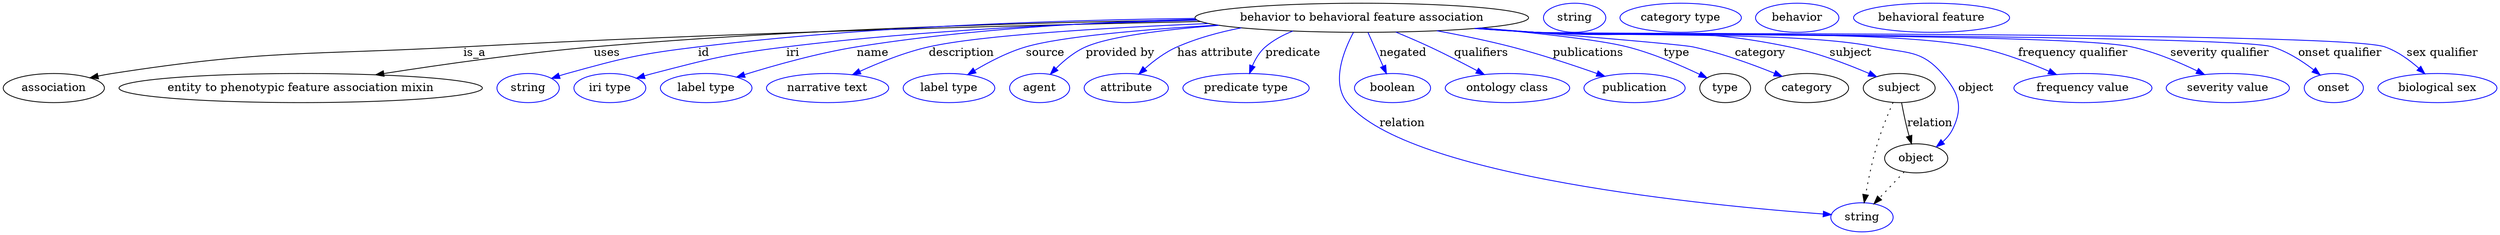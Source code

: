 digraph {
	graph [bb="0,0,3078.8,283"];
	node [label="\N"];
	"behavior to behavioral feature association"	[height=0.5,
		label="behavior to behavioral feature association",
		pos="1678.4,265",
		width=5.7231];
	association	[height=0.5,
		pos="62.394,178",
		width=1.7332];
	"behavior to behavioral feature association" -> association	[label=is_a,
		lp="582.39,221.5",
		pos="e,107.12,190.7 1479,260.38 1256.8,255.72 886.66,246.11 568.39,229 375.23,218.62 325.55,225.65 134.39,196 128.7,195.12 122.8,194.02 \
116.92,192.82"];
	"entity to phenotypic feature association mixin"	[height=0.5,
		pos="367.39,178",
		width=6.2286];
	"behavior to behavioral feature association" -> "entity to phenotypic feature association mixin"	[label=uses,
		lp="745.89,221.5",
		pos="e,460.11,194.42 1474.4,262.39 1282,259.47 985.62,251.36 729.39,229 641.56,221.33 542.42,207.26 470.12,195.99"];
	id	[color=blue,
		height=0.5,
		label=string,
		pos="648.39,178",
		width=1.0652];
	"behavior to behavioral feature association" -> id	[color=blue,
		label=id,
		lp="865.39,221.5",
		pos="e,677.38,190 1472.5,264.21 1306.2,262.23 1066.5,254.47 858.39,229 785.46,220.07 767.2,215.65 696.39,196 693.29,195.14 690.09,194.17 \
686.89,193.16",
		style=solid];
	iri	[color=blue,
		height=0.5,
		label="iri type",
		pos="749.39,178",
		width=1.2277];
	"behavior to behavioral feature association" -> iri	[color=blue,
		label=iri,
		lp="975.39,221.5",
		pos="e,782.3,190.19 1475.1,261.98 1332.5,258.61 1137.7,250.11 967.39,229 893.18,219.8 874.78,214.78 802.39,196 799.02,195.12 795.54,194.16 \
792.06,193.14",
		style=solid];
	name	[color=blue,
		height=0.5,
		label="label type",
		pos="868.39,178",
		width=1.5707];
	"behavior to behavioral feature association" -> name	[color=blue,
		label=name,
		lp="1074.4,221.5",
		pos="e,906.01,191.57 1473.1,263.13 1350.9,259.97 1193,251.27 1054.4,229 1006.4,221.28 952.84,206.19 915.59,194.59",
		style=solid];
	description	[color=blue,
		height=0.5,
		label="narrative text",
		pos="1018.4,178",
		width=2.0943];
	"behavior to behavioral feature association" -> description	[color=blue,
		label=description,
		lp="1183.9,221.5",
		pos="e,1049.1,194.46 1488.9,257.88 1362.1,252.59 1207.2,243.46 1143.4,229 1113.9,222.32 1082.3,209.63 1058.3,198.7",
		style=solid];
	source	[color=blue,
		height=0.5,
		label="label type",
		pos="1168.4,178",
		width=1.5707];
	"behavior to behavioral feature association" -> source	[color=blue,
		label=source,
		lp="1287.4,221.5",
		pos="e,1191.5,194.53 1499.9,255.97 1408.3,250.46 1307.1,241.78 1263.4,229 1241.2,222.5 1218.1,210.52 1200.3,199.92",
		style=solid];
	"provided by"	[color=blue,
		height=0.5,
		label=agent,
		pos="1280.4,178",
		width=1.0291];
	"behavior to behavioral feature association" -> "provided by"	[color=blue,
		label="provided by",
		lp="1379.9,221.5",
		pos="e,1293.6,194.99 1501.9,255.63 1434.9,250.42 1367.5,242.11 1337.4,229 1323.5,222.96 1310.7,212.29 1300.7,202.35",
		style=solid];
	"has attribute"	[color=blue,
		height=0.5,
		label=attribute,
		pos="1387.4,178",
		width=1.4443];
	"behavior to behavioral feature association" -> "has attribute"	[color=blue,
		label="has attribute",
		lp="1497.4,221.5",
		pos="e,1402.9,195.2 1529.6,252.55 1502.5,247.3 1475.1,239.77 1450.4,229 1435.8,222.62 1421.7,211.97 1410.5,202.14",
		style=solid];
	predicate	[color=blue,
		height=0.5,
		label="predicate type",
		pos="1535.4,178",
		width=2.1665];
	"behavior to behavioral feature association" -> predicate	[color=blue,
		label=predicate,
		lp="1593.4,221.5",
		pos="e,1539.7,196.07 1593.3,248.59 1581,243.74 1569.2,237.37 1559.4,229 1552.1,222.84 1546.9,213.98 1543.2,205.43",
		style=solid];
	relation	[color=blue,
		height=0.5,
		label=string,
		pos="2295.4,18",
		width=1.0652];
	"behavior to behavioral feature association" -> relation	[color=blue,
		label=relation,
		lp="1728.4,134.5",
		pos="e,2257.6,21.405 1668.1,246.87 1656.1,224.43 1640.3,185.01 1660.4,160 1734.4,67.715 2112.7,32.038 2247.6,22.128",
		style=solid];
	negated	[color=blue,
		height=0.5,
		label=boolean,
		pos="1716.4,178",
		width=1.2999];
	"behavior to behavioral feature association" -> negated	[color=blue,
		label=negated,
		lp="1729.4,221.5",
		pos="e,1708.8,195.89 1686.1,246.8 1691.4,234.85 1698.6,218.72 1704.7,205.18",
		style=solid];
	qualifiers	[color=blue,
		height=0.5,
		label="ontology class",
		pos="1857.4,178",
		width=2.1304];
	"behavior to behavioral feature association" -> qualifiers	[color=blue,
		label=qualifiers,
		lp="1825.9,221.5",
		pos="e,1829,194.77 1720.6,247.28 1734.1,241.72 1749,235.32 1762.4,229 1781.6,219.96 1802.5,209.07 1819.8,199.76",
		style=solid];
	publications	[color=blue,
		height=0.5,
		label=publication,
		pos="2014.4,178",
		width=1.7332];
	"behavior to behavioral feature association" -> publications	[color=blue,
		label=publications,
		lp="1958.4,221.5",
		pos="e,1977.9,192.61 1771.6,248.86 1801.2,243.4 1833.8,236.66 1863.4,229 1899.1,219.76 1938.6,206.57 1968.2,196.06",
		style=solid];
	type	[height=0.5,
		pos="2126.4,178",
		width=0.86659];
	"behavior to behavioral feature association" -> type	[color=blue,
		label=type,
		lp="2067.4,221.5",
		pos="e,2104.1,190.61 1826.1,252.39 1896.5,246.02 1972.6,237.66 2006.4,229 2037.5,221.03 2071.1,206.46 2094.9,195.1",
		style=solid];
	category	[height=0.5,
		pos="2227.4,178",
		width=1.4263];
	"behavior to behavioral feature association" -> category	[color=blue,
		label=category,
		lp="2170.9,221.5",
		pos="e,2196.7,192.58 1825.1,252.34 1937.1,243.29 2074.4,231.83 2087.4,229 2122,221.47 2159.8,207.63 2187.3,196.42",
		style=solid];
	subject	[height=0.5,
		pos="2341.4,178",
		width=1.2277];
	"behavior to behavioral feature association" -> subject	[color=blue,
		label=subject,
		lp="2282.4,221.5",
		pos="e,2313.7,192.05 1822.9,252.14 1846.5,250.34 1870.6,248.56 1893.4,247 2032.4,237.51 2070,257.51 2206.4,229 2240.6,221.85 2277.7,207.59 \
2304.4,196.13",
		style=solid];
	object	[height=0.5,
		pos="2362.4,91",
		width=1.0832];
	"behavior to behavioral feature association" -> object	[color=blue,
		label=object,
		lp="2436.4,178",
		pos="e,2387.3,105.25 1821.2,251.99 1845.3,250.17 1870,248.42 1893.4,247 1986.4,241.33 2221.3,248.68 2312.4,229 2350.8,220.7 2368.7,225.74 \
2394.4,196 2414.8,172.38 2421.1,155.03 2407.4,127 2404.5,121.17 2400.2,116.02 2395.3,111.6",
		style=solid];
	"frequency qualifier"	[color=blue,
		height=0.5,
		label="frequency value",
		pos="2568.4,178",
		width=2.3651];
	"behavior to behavioral feature association" -> "frequency qualifier"	[color=blue,
		label="frequency qualifier",
		lp="2556.4,221.5",
		pos="e,2535.7,194.75 1819.7,251.9 1844.3,250.06 1869.6,248.34 1893.4,247 2013.7,240.25 2317.2,252.52 2435.4,229 2466.8,222.75 2500.6,\
209.97 2526.3,198.89",
		style=solid];
	"severity qualifier"	[color=blue,
		height=0.5,
		label="severity value",
		pos="2747.4,178",
		width=2.1123];
	"behavior to behavioral feature association" -> "severity qualifier"	[color=blue,
		label="severity qualifier",
		lp="2737.4,221.5",
		pos="e,2718.6,194.72 1818.8,251.79 1843.7,249.95 1869.3,248.25 1893.4,247 1975,242.78 2548.5,246.12 2628.4,229 2656.7,222.93 2686.7,210.25 \
2709.6,199.18",
		style=solid];
	"onset qualifier"	[color=blue,
		height=0.5,
		label=onset,
		pos="2877.4,178",
		width=1.011];
	"behavior to behavioral feature association" -> "onset qualifier"	[color=blue,
		label="onset qualifier",
		lp="2884.9,221.5",
		pos="e,2860.7,194.25 1818,251.76 1843.1,249.9 1869,248.21 1893.4,247 1943.8,244.51 2754.2,244.11 2802.4,229 2820.8,223.22 2838.9,211.4 \
2852.7,200.7",
		style=solid];
	"sex qualifier"	[color=blue,
		height=0.5,
		label="biological sex",
		pos="3005.4,178",
		width=2.0401];
	"behavior to behavioral feature association" -> "sex qualifier"	[color=blue,
		label="sex qualifier",
		lp="3011.4,221.5",
		pos="e,2989.8,195.7 1817.7,251.73 1842.9,249.87 1868.9,248.18 1893.4,247 1951.5,244.21 2885.5,248.21 2940.4,229 2956,223.54 2970.8,212.74 \
2982.4,202.56",
		style=solid];
	association_type	[color=blue,
		height=0.5,
		label=string,
		pos="1940.4,265",
		width=1.0652];
	association_category	[color=blue,
		height=0.5,
		label="category type",
		pos="2071.4,265",
		width=2.0762];
	subject -> relation	[pos="e,2298.1,36.136 2333.8,160.24 2327.9,146.64 2319.8,126.88 2314.4,109 2308.1,88.265 2303.2,64.241 2299.9,46.231",
		style=dotted];
	subject -> object	[label=relation,
		lp="2379.4,134.5",
		pos="e,2356.7,108.98 2344.4,159.77 2346.2,150.09 2348.6,137.8 2351.4,127 2352.1,124.32 2352.9,121.53 2353.7,118.76"];
	"behavior to behavioral feature association_subject"	[color=blue,
		height=0.5,
		label=behavior,
		pos="2215.4,265",
		width=1.4263];
	object -> relation	[pos="e,2310.2,34.713 2347.5,74.243 2338.6,64.775 2327.1,52.56 2317.1,42.024",
		style=dotted];
	"behavior to behavioral feature association_object"	[color=blue,
		height=0.5,
		label="behavioral feature",
		pos="2381.4,265",
		width=2.672];
}
